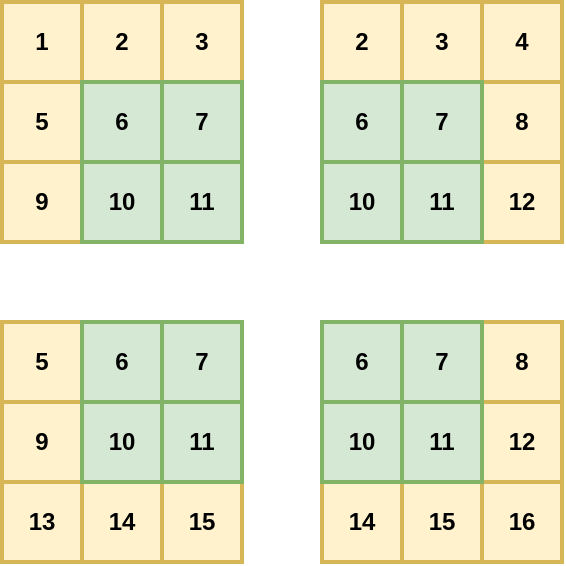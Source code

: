 <mxfile version="15.9.4" type="github">
  <diagram id="NSv8YmZ8nnplUofg9PQK" name="Page-1">
    <mxGraphModel dx="813" dy="430" grid="1" gridSize="10" guides="1" tooltips="1" connect="1" arrows="1" fold="1" page="1" pageScale="1" pageWidth="827" pageHeight="1169" math="0" shadow="0">
      <root>
        <mxCell id="0" />
        <mxCell id="1" parent="0" />
        <mxCell id="bkE_DGCgecQEefZ1b-L1-1" value="1" style="rounded=0;whiteSpace=wrap;html=1;fillColor=#fff2cc;strokeColor=#d6b656;strokeWidth=2;fontStyle=1" parent="1" vertex="1">
          <mxGeometry x="240" y="160" width="40" height="40" as="geometry" />
        </mxCell>
        <mxCell id="bkE_DGCgecQEefZ1b-L1-5" value="5" style="rounded=0;whiteSpace=wrap;html=1;fillColor=#fff2cc;strokeColor=#d6b656;strokeWidth=2;fontStyle=1" parent="1" vertex="1">
          <mxGeometry x="240" y="200" width="40" height="40" as="geometry" />
        </mxCell>
        <mxCell id="bkE_DGCgecQEefZ1b-L1-9" value="9" style="rounded=0;whiteSpace=wrap;html=1;fillColor=#fff2cc;strokeColor=#d6b656;strokeWidth=2;fontStyle=1" parent="1" vertex="1">
          <mxGeometry x="240" y="240" width="40" height="40" as="geometry" />
        </mxCell>
        <mxCell id="bkE_DGCgecQEefZ1b-L1-2" value="2" style="rounded=0;whiteSpace=wrap;html=1;fillColor=#fff2cc;strokeColor=#d6b656;strokeWidth=2;fontStyle=1" parent="1" vertex="1">
          <mxGeometry x="280" y="160" width="40" height="40" as="geometry" />
        </mxCell>
        <mxCell id="bkE_DGCgecQEefZ1b-L1-3" value="3" style="rounded=0;whiteSpace=wrap;html=1;fillColor=#fff2cc;strokeColor=#d6b656;strokeWidth=2;fontStyle=1" parent="1" vertex="1">
          <mxGeometry x="320" y="160" width="40" height="40" as="geometry" />
        </mxCell>
        <mxCell id="bkE_DGCgecQEefZ1b-L1-6" value="6" style="rounded=0;whiteSpace=wrap;html=1;fillColor=#d5e8d4;strokeColor=#82b366;strokeWidth=2;fontStyle=1" parent="1" vertex="1">
          <mxGeometry x="280" y="200" width="40" height="40" as="geometry" />
        </mxCell>
        <mxCell id="bkE_DGCgecQEefZ1b-L1-7" value="7" style="rounded=0;whiteSpace=wrap;html=1;fillColor=#d5e8d4;strokeColor=#82b366;strokeWidth=2;fontStyle=1" parent="1" vertex="1">
          <mxGeometry x="320" y="200" width="40" height="40" as="geometry" />
        </mxCell>
        <mxCell id="bkE_DGCgecQEefZ1b-L1-10" value="10" style="rounded=0;whiteSpace=wrap;html=1;fillColor=#d5e8d4;strokeColor=#82b366;strokeWidth=2;fontStyle=1" parent="1" vertex="1">
          <mxGeometry x="280" y="240" width="40" height="40" as="geometry" />
        </mxCell>
        <mxCell id="bkE_DGCgecQEefZ1b-L1-11" value="11" style="rounded=0;whiteSpace=wrap;html=1;fillColor=#d5e8d4;strokeColor=#82b366;strokeWidth=2;fontStyle=1" parent="1" vertex="1">
          <mxGeometry x="320" y="240" width="40" height="40" as="geometry" />
        </mxCell>
        <mxCell id="w_NJWjAaiILHQb_UPDh1-8" value="4" style="rounded=0;whiteSpace=wrap;html=1;fillColor=#fff2cc;strokeColor=#d6b656;strokeWidth=2;fontStyle=1" vertex="1" parent="1">
          <mxGeometry x="480" y="160" width="40" height="40" as="geometry" />
        </mxCell>
        <mxCell id="w_NJWjAaiILHQb_UPDh1-9" value="8" style="rounded=0;whiteSpace=wrap;html=1;fillColor=#fff2cc;strokeColor=#d6b656;strokeWidth=2;fontStyle=1" vertex="1" parent="1">
          <mxGeometry x="480" y="200" width="40" height="40" as="geometry" />
        </mxCell>
        <mxCell id="w_NJWjAaiILHQb_UPDh1-10" value="12" style="rounded=0;whiteSpace=wrap;html=1;fillColor=#fff2cc;strokeColor=#d6b656;strokeWidth=2;fontStyle=1" vertex="1" parent="1">
          <mxGeometry x="480" y="240" width="40" height="40" as="geometry" />
        </mxCell>
        <mxCell id="w_NJWjAaiILHQb_UPDh1-11" value="2" style="rounded=0;whiteSpace=wrap;html=1;fillColor=#fff2cc;strokeColor=#d6b656;strokeWidth=2;fontStyle=1" vertex="1" parent="1">
          <mxGeometry x="400" y="160" width="40" height="40" as="geometry" />
        </mxCell>
        <mxCell id="w_NJWjAaiILHQb_UPDh1-12" value="3" style="rounded=0;whiteSpace=wrap;html=1;fillColor=#fff2cc;strokeColor=#d6b656;strokeWidth=2;fontStyle=1" vertex="1" parent="1">
          <mxGeometry x="440" y="160" width="40" height="40" as="geometry" />
        </mxCell>
        <mxCell id="w_NJWjAaiILHQb_UPDh1-13" value="6" style="rounded=0;whiteSpace=wrap;html=1;fillColor=#d5e8d4;strokeColor=#82b366;strokeWidth=2;fontStyle=1" vertex="1" parent="1">
          <mxGeometry x="400" y="200" width="40" height="40" as="geometry" />
        </mxCell>
        <mxCell id="w_NJWjAaiILHQb_UPDh1-14" value="7" style="rounded=0;whiteSpace=wrap;html=1;fillColor=#d5e8d4;strokeColor=#82b366;strokeWidth=2;fontStyle=1" vertex="1" parent="1">
          <mxGeometry x="440" y="200" width="40" height="40" as="geometry" />
        </mxCell>
        <mxCell id="w_NJWjAaiILHQb_UPDh1-15" value="10" style="rounded=0;whiteSpace=wrap;html=1;fillColor=#d5e8d4;strokeColor=#82b366;strokeWidth=2;fontStyle=1" vertex="1" parent="1">
          <mxGeometry x="400" y="240" width="40" height="40" as="geometry" />
        </mxCell>
        <mxCell id="w_NJWjAaiILHQb_UPDh1-16" value="11" style="rounded=0;whiteSpace=wrap;html=1;fillColor=#d5e8d4;strokeColor=#82b366;strokeWidth=2;fontStyle=1" vertex="1" parent="1">
          <mxGeometry x="440" y="240" width="40" height="40" as="geometry" />
        </mxCell>
        <mxCell id="w_NJWjAaiILHQb_UPDh1-17" value="13" style="rounded=0;whiteSpace=wrap;html=1;fillColor=#fff2cc;strokeColor=#d6b656;strokeWidth=2;fontStyle=1" vertex="1" parent="1">
          <mxGeometry x="240" y="400" width="40" height="40" as="geometry" />
        </mxCell>
        <mxCell id="w_NJWjAaiILHQb_UPDh1-19" value="5" style="rounded=0;whiteSpace=wrap;html=1;fillColor=#fff2cc;strokeColor=#d6b656;strokeWidth=2;fontStyle=1" vertex="1" parent="1">
          <mxGeometry x="240" y="320" width="40" height="40" as="geometry" />
        </mxCell>
        <mxCell id="w_NJWjAaiILHQb_UPDh1-20" value="9" style="rounded=0;whiteSpace=wrap;html=1;fillColor=#fff2cc;strokeColor=#d6b656;strokeWidth=2;fontStyle=1" vertex="1" parent="1">
          <mxGeometry x="240" y="360" width="40" height="40" as="geometry" />
        </mxCell>
        <mxCell id="w_NJWjAaiILHQb_UPDh1-22" value="14" style="rounded=0;whiteSpace=wrap;html=1;fillColor=#fff2cc;strokeColor=#d6b656;strokeWidth=2;fontStyle=1" vertex="1" parent="1">
          <mxGeometry x="280" y="400" width="40" height="40" as="geometry" />
        </mxCell>
        <mxCell id="w_NJWjAaiILHQb_UPDh1-23" value="15" style="rounded=0;whiteSpace=wrap;html=1;fillColor=#fff2cc;strokeColor=#d6b656;strokeWidth=2;fontStyle=1" vertex="1" parent="1">
          <mxGeometry x="320" y="400" width="40" height="40" as="geometry" />
        </mxCell>
        <mxCell id="w_NJWjAaiILHQb_UPDh1-29" value="6" style="rounded=0;whiteSpace=wrap;html=1;fillColor=#d5e8d4;strokeColor=#82b366;strokeWidth=2;fontStyle=1" vertex="1" parent="1">
          <mxGeometry x="280" y="320" width="40" height="40" as="geometry" />
        </mxCell>
        <mxCell id="w_NJWjAaiILHQb_UPDh1-30" value="7" style="rounded=0;whiteSpace=wrap;html=1;fillColor=#d5e8d4;strokeColor=#82b366;strokeWidth=2;fontStyle=1" vertex="1" parent="1">
          <mxGeometry x="320" y="320" width="40" height="40" as="geometry" />
        </mxCell>
        <mxCell id="w_NJWjAaiILHQb_UPDh1-31" value="10" style="rounded=0;whiteSpace=wrap;html=1;fillColor=#d5e8d4;strokeColor=#82b366;strokeWidth=2;fontStyle=1" vertex="1" parent="1">
          <mxGeometry x="280" y="360" width="40" height="40" as="geometry" />
        </mxCell>
        <mxCell id="w_NJWjAaiILHQb_UPDh1-32" value="11" style="rounded=0;whiteSpace=wrap;html=1;fillColor=#d5e8d4;strokeColor=#82b366;strokeWidth=2;fontStyle=1" vertex="1" parent="1">
          <mxGeometry x="320" y="360" width="40" height="40" as="geometry" />
        </mxCell>
        <mxCell id="w_NJWjAaiILHQb_UPDh1-37" value="16" style="rounded=0;whiteSpace=wrap;html=1;fillColor=#fff2cc;strokeColor=#d6b656;strokeWidth=2;fontStyle=1" vertex="1" parent="1">
          <mxGeometry x="480" y="400" width="40" height="40" as="geometry" />
        </mxCell>
        <mxCell id="w_NJWjAaiILHQb_UPDh1-38" value="14" style="rounded=0;whiteSpace=wrap;html=1;fillColor=#fff2cc;strokeColor=#d6b656;strokeWidth=2;fontStyle=1" vertex="1" parent="1">
          <mxGeometry x="400" y="400" width="40" height="40" as="geometry" />
        </mxCell>
        <mxCell id="w_NJWjAaiILHQb_UPDh1-39" value="15" style="rounded=0;whiteSpace=wrap;html=1;fillColor=#fff2cc;strokeColor=#d6b656;strokeWidth=2;fontStyle=1" vertex="1" parent="1">
          <mxGeometry x="440" y="400" width="40" height="40" as="geometry" />
        </mxCell>
        <mxCell id="w_NJWjAaiILHQb_UPDh1-41" value="8" style="rounded=0;whiteSpace=wrap;html=1;fillColor=#fff2cc;strokeColor=#d6b656;strokeWidth=2;fontStyle=1" vertex="1" parent="1">
          <mxGeometry x="480" y="320" width="40" height="40" as="geometry" />
        </mxCell>
        <mxCell id="w_NJWjAaiILHQb_UPDh1-42" value="12" style="rounded=0;whiteSpace=wrap;html=1;fillColor=#fff2cc;strokeColor=#d6b656;strokeWidth=2;fontStyle=1" vertex="1" parent="1">
          <mxGeometry x="480" y="360" width="40" height="40" as="geometry" />
        </mxCell>
        <mxCell id="w_NJWjAaiILHQb_UPDh1-45" value="6" style="rounded=0;whiteSpace=wrap;html=1;fillColor=#d5e8d4;strokeColor=#82b366;strokeWidth=2;fontStyle=1" vertex="1" parent="1">
          <mxGeometry x="400" y="320" width="40" height="40" as="geometry" />
        </mxCell>
        <mxCell id="w_NJWjAaiILHQb_UPDh1-46" value="7" style="rounded=0;whiteSpace=wrap;html=1;fillColor=#d5e8d4;strokeColor=#82b366;strokeWidth=2;fontStyle=1" vertex="1" parent="1">
          <mxGeometry x="440" y="320" width="40" height="40" as="geometry" />
        </mxCell>
        <mxCell id="w_NJWjAaiILHQb_UPDh1-47" value="10" style="rounded=0;whiteSpace=wrap;html=1;fillColor=#d5e8d4;strokeColor=#82b366;strokeWidth=2;fontStyle=1" vertex="1" parent="1">
          <mxGeometry x="400" y="360" width="40" height="40" as="geometry" />
        </mxCell>
        <mxCell id="w_NJWjAaiILHQb_UPDh1-48" value="11" style="rounded=0;whiteSpace=wrap;html=1;fillColor=#d5e8d4;strokeColor=#82b366;strokeWidth=2;fontStyle=1" vertex="1" parent="1">
          <mxGeometry x="440" y="360" width="40" height="40" as="geometry" />
        </mxCell>
      </root>
    </mxGraphModel>
  </diagram>
</mxfile>
